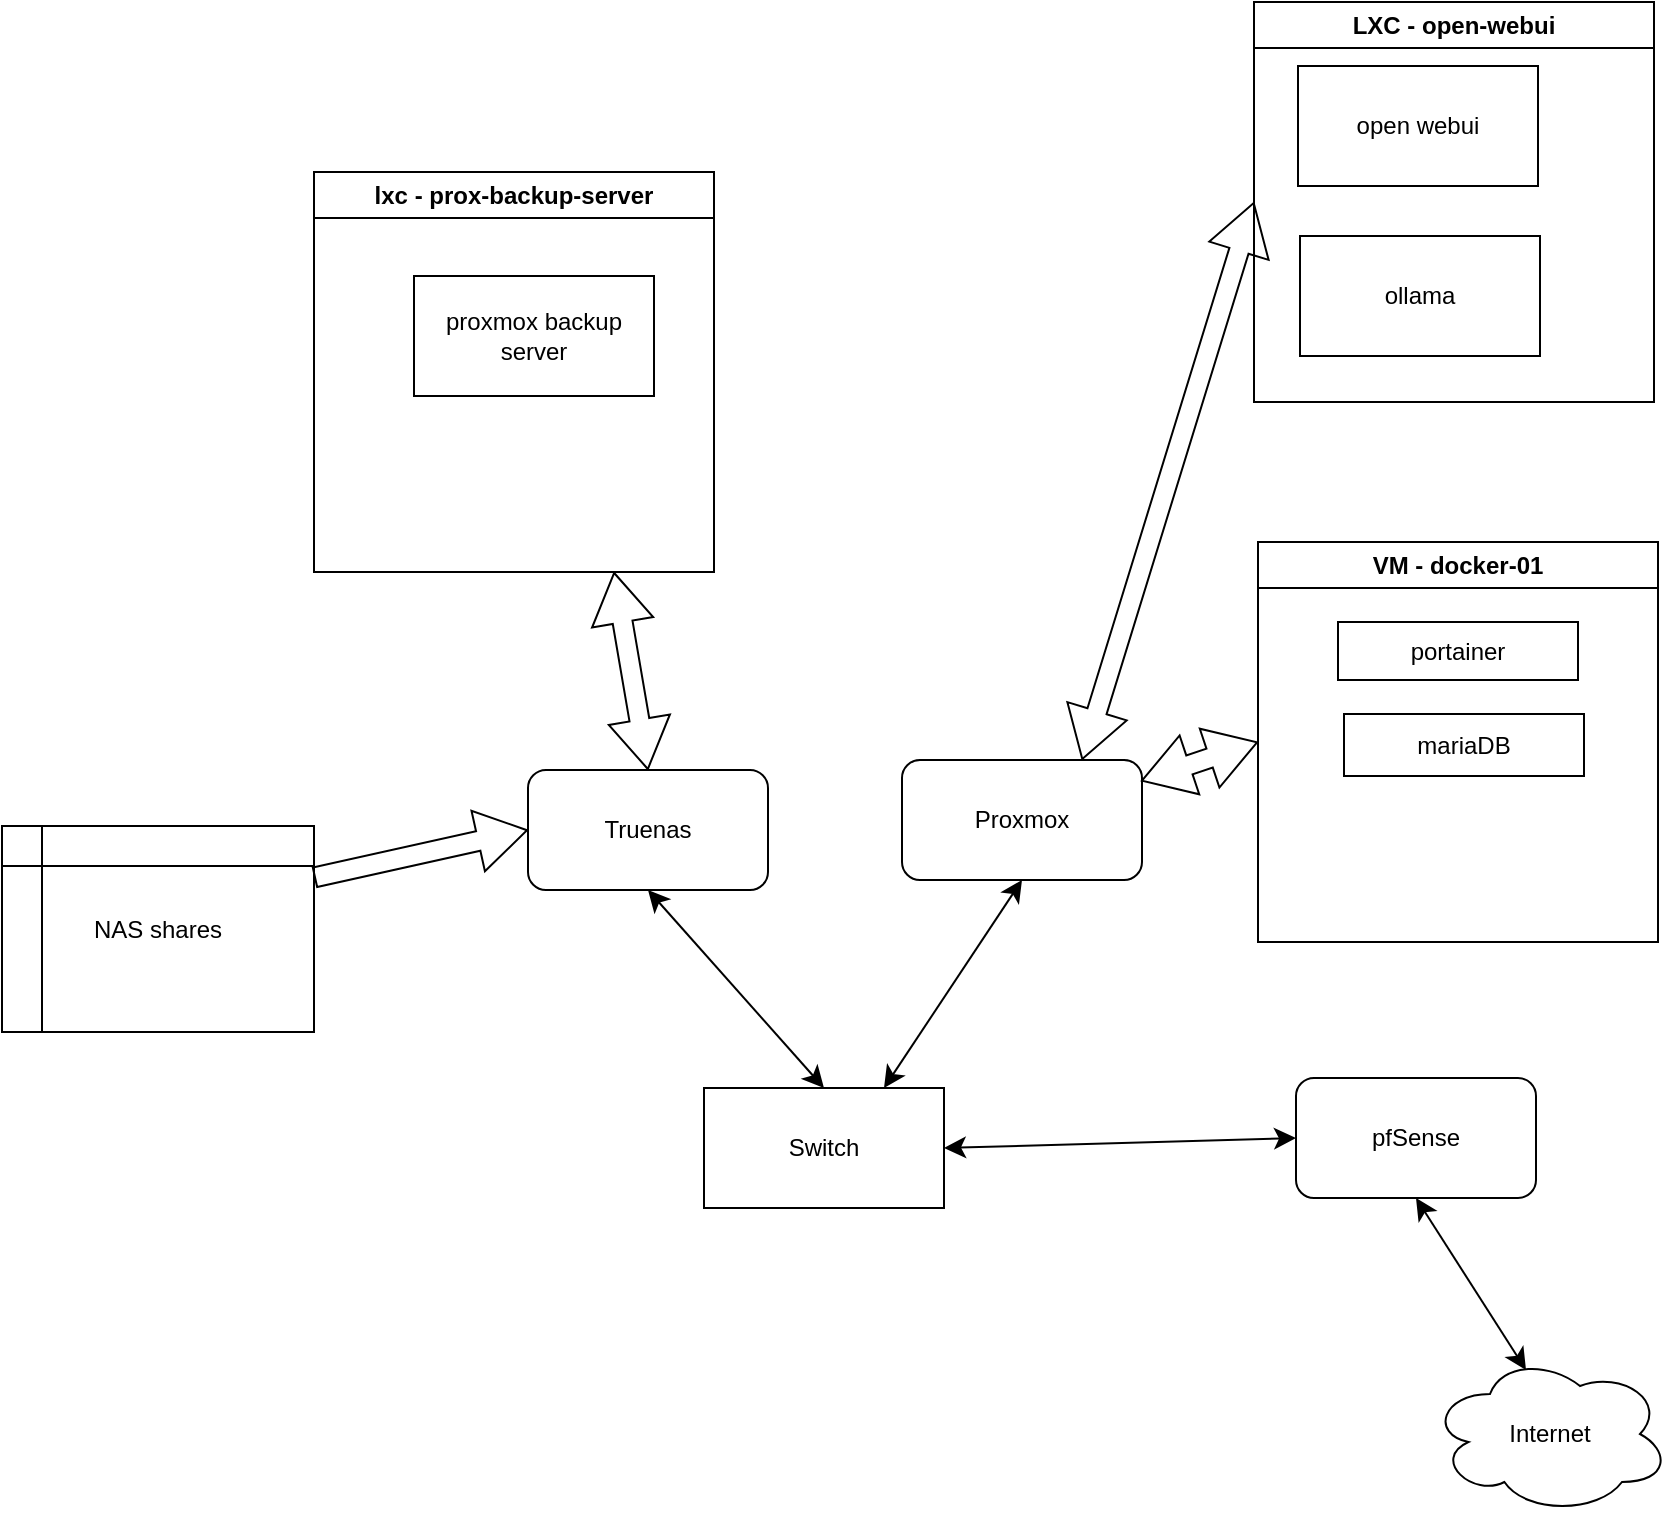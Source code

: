 <mxfile version="26.2.14">
  <diagram name="Page-1" id="ZOqgNiaAO1z2wB_B6C6n">
    <mxGraphModel dx="989" dy="1062" grid="0" gridSize="10" guides="1" tooltips="1" connect="1" arrows="1" fold="1" page="0" pageScale="1" pageWidth="850" pageHeight="1100" math="0" shadow="0">
      <root>
        <mxCell id="0" />
        <mxCell id="1" parent="0" />
        <mxCell id="qSmz735uNCWrjaY1Imk5-1" value="Proxmox" style="rounded=1;whiteSpace=wrap;html=1;" vertex="1" parent="1">
          <mxGeometry x="108" y="-21" width="120" height="60" as="geometry" />
        </mxCell>
        <mxCell id="qSmz735uNCWrjaY1Imk5-2" value="Truenas" style="rounded=1;whiteSpace=wrap;html=1;" vertex="1" parent="1">
          <mxGeometry x="-79" y="-16" width="120" height="60" as="geometry" />
        </mxCell>
        <mxCell id="qSmz735uNCWrjaY1Imk5-3" value="Switch" style="rounded=0;whiteSpace=wrap;html=1;" vertex="1" parent="1">
          <mxGeometry x="9" y="143" width="120" height="60" as="geometry" />
        </mxCell>
        <mxCell id="qSmz735uNCWrjaY1Imk5-4" value="" style="endArrow=classic;startArrow=classic;html=1;rounded=0;fontSize=12;startSize=8;endSize=8;curved=1;entryX=0.5;entryY=1;entryDx=0;entryDy=0;exitX=0.5;exitY=0;exitDx=0;exitDy=0;" edge="1" parent="1" source="qSmz735uNCWrjaY1Imk5-3" target="qSmz735uNCWrjaY1Imk5-2">
          <mxGeometry width="50" height="50" relative="1" as="geometry">
            <mxPoint x="-55" y="135" as="sourcePoint" />
            <mxPoint x="-5" y="85" as="targetPoint" />
          </mxGeometry>
        </mxCell>
        <mxCell id="qSmz735uNCWrjaY1Imk5-5" value="" style="endArrow=classic;startArrow=classic;html=1;rounded=0;fontSize=12;startSize=8;endSize=8;curved=1;entryX=0.5;entryY=1;entryDx=0;entryDy=0;exitX=0.75;exitY=0;exitDx=0;exitDy=0;" edge="1" parent="1" source="qSmz735uNCWrjaY1Imk5-3" target="qSmz735uNCWrjaY1Imk5-1">
          <mxGeometry width="50" height="50" relative="1" as="geometry">
            <mxPoint x="190" y="163" as="sourcePoint" />
            <mxPoint x="240" y="113" as="targetPoint" />
          </mxGeometry>
        </mxCell>
        <mxCell id="qSmz735uNCWrjaY1Imk5-6" value="pfSense" style="rounded=1;whiteSpace=wrap;html=1;" vertex="1" parent="1">
          <mxGeometry x="305" y="138" width="120" height="60" as="geometry" />
        </mxCell>
        <mxCell id="qSmz735uNCWrjaY1Imk5-7" value="Internet" style="ellipse;shape=cloud;whiteSpace=wrap;html=1;" vertex="1" parent="1">
          <mxGeometry x="372" y="276" width="120" height="80" as="geometry" />
        </mxCell>
        <mxCell id="qSmz735uNCWrjaY1Imk5-8" value="" style="endArrow=classic;startArrow=classic;html=1;rounded=0;fontSize=12;startSize=8;endSize=8;curved=1;entryX=0;entryY=0.5;entryDx=0;entryDy=0;exitX=1;exitY=0.5;exitDx=0;exitDy=0;" edge="1" parent="1" source="qSmz735uNCWrjaY1Imk5-3" target="qSmz735uNCWrjaY1Imk5-6">
          <mxGeometry width="50" height="50" relative="1" as="geometry">
            <mxPoint x="162" y="275" as="sourcePoint" />
            <mxPoint x="212" y="225" as="targetPoint" />
          </mxGeometry>
        </mxCell>
        <mxCell id="qSmz735uNCWrjaY1Imk5-9" value="" style="endArrow=classic;startArrow=classic;html=1;rounded=0;fontSize=12;startSize=8;endSize=8;curved=1;entryX=0.4;entryY=0.1;entryDx=0;entryDy=0;entryPerimeter=0;exitX=0.5;exitY=1;exitDx=0;exitDy=0;" edge="1" parent="1" source="qSmz735uNCWrjaY1Imk5-6" target="qSmz735uNCWrjaY1Imk5-7">
          <mxGeometry width="50" height="50" relative="1" as="geometry">
            <mxPoint x="242" y="324" as="sourcePoint" />
            <mxPoint x="292" y="274" as="targetPoint" />
          </mxGeometry>
        </mxCell>
        <mxCell id="qSmz735uNCWrjaY1Imk5-10" value="VM - docker-01" style="swimlane;whiteSpace=wrap;html=1;startSize=23;" vertex="1" parent="1">
          <mxGeometry x="286" y="-130" width="200" height="200" as="geometry" />
        </mxCell>
        <mxCell id="qSmz735uNCWrjaY1Imk5-12" value="portainer" style="whiteSpace=wrap;html=1;" vertex="1" parent="qSmz735uNCWrjaY1Imk5-10">
          <mxGeometry x="40" y="40" width="120" height="29" as="geometry" />
        </mxCell>
        <mxCell id="qSmz735uNCWrjaY1Imk5-13" value="mariaDB" style="whiteSpace=wrap;html=1;" vertex="1" parent="1">
          <mxGeometry x="329" y="-44" width="120" height="31" as="geometry" />
        </mxCell>
        <mxCell id="qSmz735uNCWrjaY1Imk5-14" value="" style="shape=flexArrow;endArrow=classic;startArrow=classic;html=1;rounded=0;fontSize=12;startSize=8;endSize=8;curved=1;entryX=0;entryY=0.5;entryDx=0;entryDy=0;exitX=0.996;exitY=0.175;exitDx=0;exitDy=0;exitPerimeter=0;" edge="1" parent="1" source="qSmz735uNCWrjaY1Imk5-1" target="qSmz735uNCWrjaY1Imk5-10">
          <mxGeometry width="100" height="100" relative="1" as="geometry">
            <mxPoint x="162" y="-53" as="sourcePoint" />
            <mxPoint x="262" y="-153" as="targetPoint" />
          </mxGeometry>
        </mxCell>
        <mxCell id="qSmz735uNCWrjaY1Imk5-15" value="LXC - open-webui" style="swimlane;whiteSpace=wrap;html=1;" vertex="1" parent="1">
          <mxGeometry x="284" y="-400" width="200" height="200" as="geometry" />
        </mxCell>
        <mxCell id="qSmz735uNCWrjaY1Imk5-16" value="open webui" style="whiteSpace=wrap;html=1;" vertex="1" parent="1">
          <mxGeometry x="306" y="-368" width="120" height="60" as="geometry" />
        </mxCell>
        <mxCell id="qSmz735uNCWrjaY1Imk5-17" value="ollama" style="whiteSpace=wrap;html=1;" vertex="1" parent="1">
          <mxGeometry x="307" y="-283" width="120" height="60" as="geometry" />
        </mxCell>
        <mxCell id="qSmz735uNCWrjaY1Imk5-18" value="" style="shape=flexArrow;endArrow=classic;startArrow=classic;html=1;rounded=0;fontSize=12;startSize=8;endSize=8;curved=1;entryX=0;entryY=0.5;entryDx=0;entryDy=0;exitX=0.75;exitY=0;exitDx=0;exitDy=0;" edge="1" parent="1" source="qSmz735uNCWrjaY1Imk5-1" target="qSmz735uNCWrjaY1Imk5-15">
          <mxGeometry width="100" height="100" relative="1" as="geometry">
            <mxPoint x="196" y="-78" as="sourcePoint" />
            <mxPoint x="232" y="-287" as="targetPoint" />
          </mxGeometry>
        </mxCell>
        <mxCell id="qSmz735uNCWrjaY1Imk5-19" value="lxc - prox-backup-server" style="swimlane;whiteSpace=wrap;html=1;" vertex="1" parent="1">
          <mxGeometry x="-186" y="-315" width="200" height="200" as="geometry" />
        </mxCell>
        <mxCell id="qSmz735uNCWrjaY1Imk5-20" value="proxmox backup server" style="whiteSpace=wrap;html=1;" vertex="1" parent="1">
          <mxGeometry x="-136" y="-263" width="120" height="60" as="geometry" />
        </mxCell>
        <mxCell id="qSmz735uNCWrjaY1Imk5-21" value="" style="shape=flexArrow;endArrow=classic;startArrow=classic;html=1;rounded=0;fontSize=12;startSize=8;endSize=8;curved=1;entryX=0.75;entryY=1;entryDx=0;entryDy=0;exitX=0.5;exitY=0;exitDx=0;exitDy=0;" edge="1" parent="1" source="qSmz735uNCWrjaY1Imk5-2" target="qSmz735uNCWrjaY1Imk5-19">
          <mxGeometry width="100" height="100" relative="1" as="geometry">
            <mxPoint x="-249" y="10" as="sourcePoint" />
            <mxPoint x="-149" y="-90" as="targetPoint" />
          </mxGeometry>
        </mxCell>
        <mxCell id="qSmz735uNCWrjaY1Imk5-22" value="NAS shares" style="shape=internalStorage;whiteSpace=wrap;html=1;backgroundOutline=1;" vertex="1" parent="1">
          <mxGeometry x="-342" y="12" width="156" height="103" as="geometry" />
        </mxCell>
        <mxCell id="qSmz735uNCWrjaY1Imk5-23" value="" style="shape=flexArrow;endArrow=classic;html=1;rounded=0;fontSize=12;startSize=8;endSize=8;curved=1;exitX=1;exitY=0.25;exitDx=0;exitDy=0;entryX=0;entryY=0.5;entryDx=0;entryDy=0;" edge="1" parent="1" source="qSmz735uNCWrjaY1Imk5-22" target="qSmz735uNCWrjaY1Imk5-2">
          <mxGeometry width="50" height="50" relative="1" as="geometry">
            <mxPoint x="-152" y="-2" as="sourcePoint" />
            <mxPoint x="-102" y="-52" as="targetPoint" />
          </mxGeometry>
        </mxCell>
      </root>
    </mxGraphModel>
  </diagram>
</mxfile>
